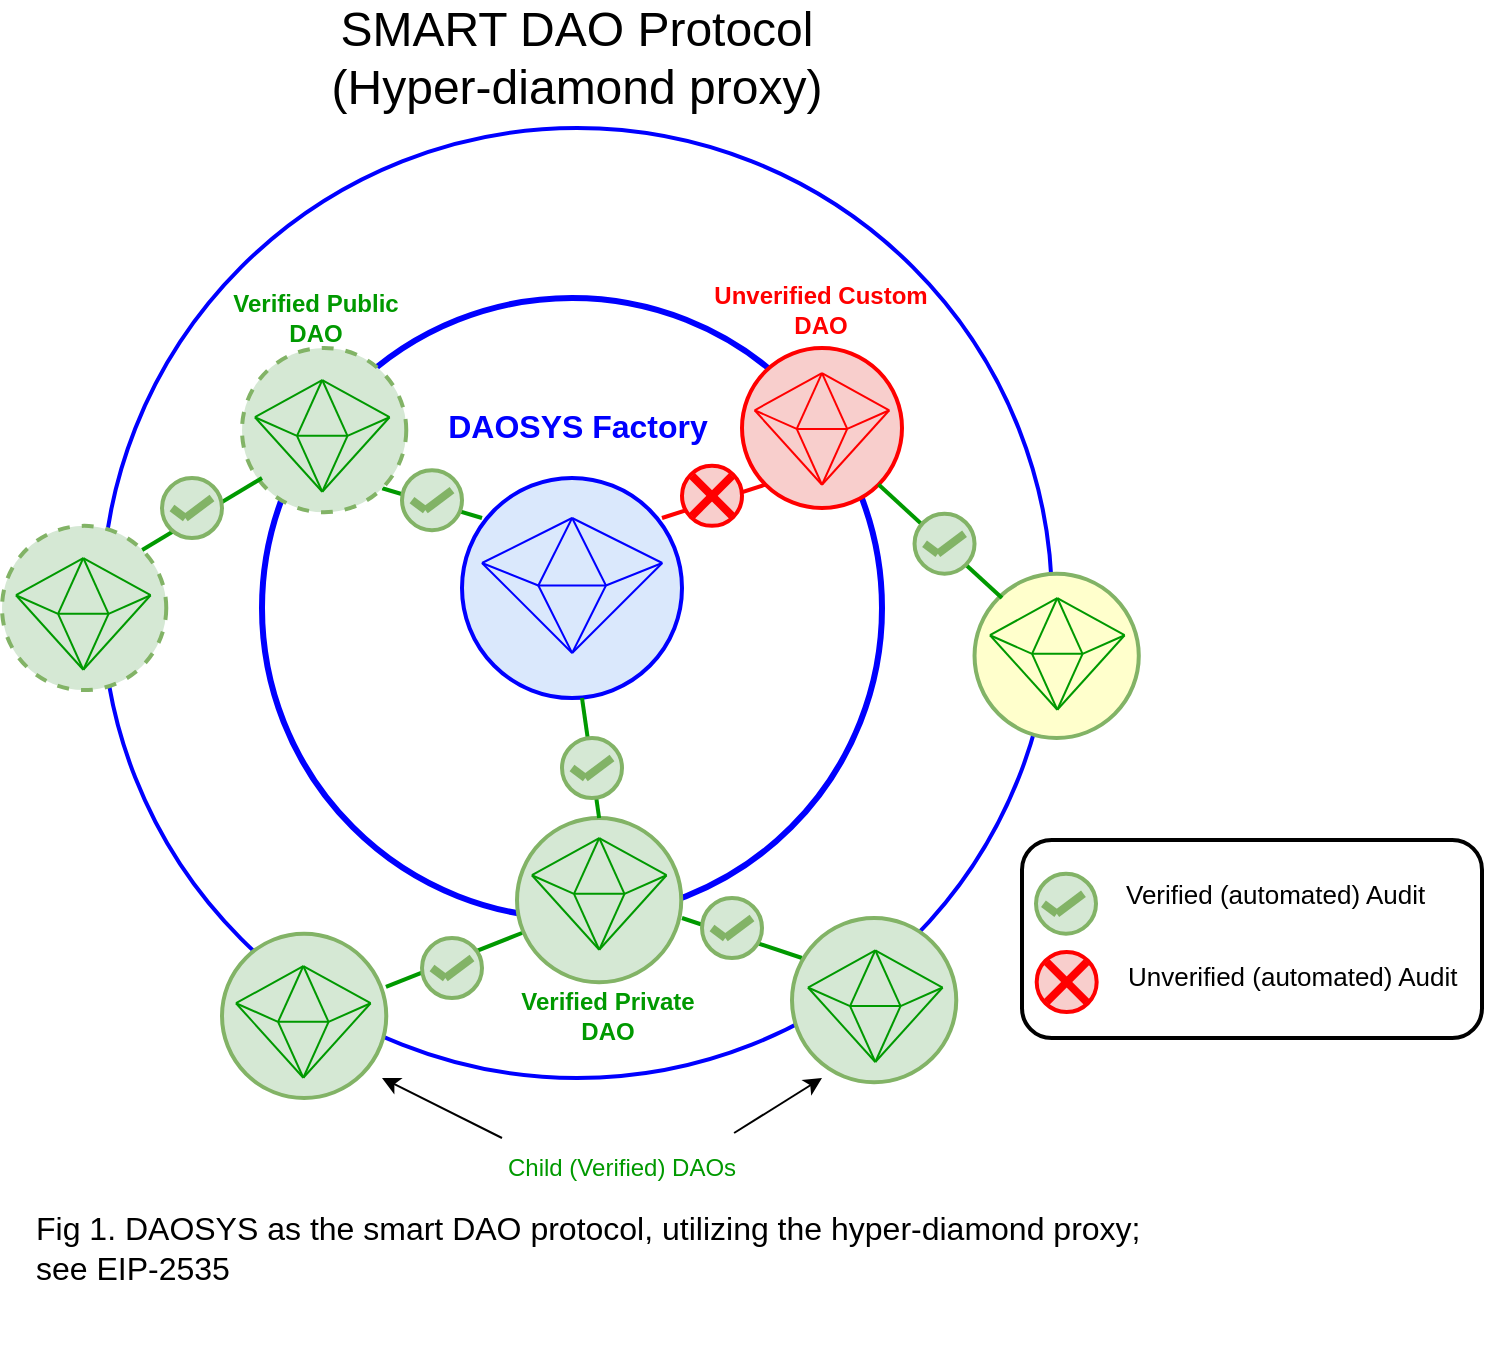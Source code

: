 <mxfile version="20.3.0" type="device"><diagram id="mxjwG-1gAkpVpYKzpntT" name="Page-1"><mxGraphModel dx="1426" dy="1837" grid="1" gridSize="10" guides="1" tooltips="1" connect="1" arrows="1" fold="1" page="1" pageScale="1" pageWidth="850" pageHeight="1100" math="0" shadow="0"><root><mxCell id="0"/><mxCell id="1" parent="0"/><mxCell id="NHrQ_4SbH-Tb-YFwiNHi-237" value="" style="rounded=1;whiteSpace=wrap;html=1;strokeColor=#000000;strokeWidth=2;fontSize=20;fontColor=#009900;fillColor=#FFFFFF;" parent="1" vertex="1"><mxGeometry x="540" y="411" width="230" height="99" as="geometry"/></mxCell><mxCell id="NHrQ_4SbH-Tb-YFwiNHi-106" value="" style="ellipse;whiteSpace=wrap;html=1;aspect=fixed;strokeColor=#0000FF;strokeWidth=2;fillColor=#FFFFFF;" parent="1" vertex="1"><mxGeometry x="80" y="55" width="475" height="475" as="geometry"/></mxCell><mxCell id="NHrQ_4SbH-Tb-YFwiNHi-15" value="" style="group" parent="1" vertex="1" connectable="0"><mxGeometry x="260" y="230" width="380" height="440" as="geometry"/></mxCell><mxCell id="NHrQ_4SbH-Tb-YFwiNHi-19" value="" style="ellipse;whiteSpace=wrap;html=1;aspect=fixed;strokeWidth=3;strokeColor=#0000FF;" parent="NHrQ_4SbH-Tb-YFwiNHi-15" vertex="1"><mxGeometry x="-100" y="-90" width="310" height="310" as="geometry"/></mxCell><mxCell id="NHrQ_4SbH-Tb-YFwiNHi-65" value="" style="group" parent="NHrQ_4SbH-Tb-YFwiNHi-15" vertex="1" connectable="0"><mxGeometry x="47.5" y="200" width="140" height="240" as="geometry"/></mxCell><mxCell id="NHrQ_4SbH-Tb-YFwiNHi-66" value="" style="group" parent="NHrQ_4SbH-Tb-YFwiNHi-65" vertex="1" connectable="0"><mxGeometry x="-20" y="-30" width="140" height="240" as="geometry"/></mxCell><mxCell id="NHrQ_4SbH-Tb-YFwiNHi-67" value="" style="ellipse;whiteSpace=wrap;html=1;aspect=fixed;fillColor=#d5e8d4;strokeColor=#82b366;strokeWidth=2;" parent="NHrQ_4SbH-Tb-YFwiNHi-66" vertex="1"><mxGeometry width="82.133" height="82.133" as="geometry"/></mxCell><mxCell id="NHrQ_4SbH-Tb-YFwiNHi-68" value="" style="group" parent="NHrQ_4SbH-Tb-YFwiNHi-66" vertex="1" connectable="0"><mxGeometry x="7.467" y="9.998" width="74.667" height="74.483" as="geometry"/></mxCell><mxCell id="NHrQ_4SbH-Tb-YFwiNHi-69" value="" style="endArrow=none;html=1;rounded=0;strokeColor=#009900;" parent="NHrQ_4SbH-Tb-YFwiNHi-68" edge="1"><mxGeometry width="50" height="50" relative="1" as="geometry"><mxPoint y="18.621" as="sourcePoint"/><mxPoint x="33.653" as="targetPoint"/></mxGeometry></mxCell><mxCell id="NHrQ_4SbH-Tb-YFwiNHi-70" value="" style="endArrow=none;html=1;rounded=0;strokeColor=#009900;" parent="NHrQ_4SbH-Tb-YFwiNHi-68" edge="1"><mxGeometry width="50" height="50" relative="1" as="geometry"><mxPoint x="21.033" y="27.931" as="sourcePoint"/><mxPoint x="33.653" as="targetPoint"/></mxGeometry></mxCell><mxCell id="NHrQ_4SbH-Tb-YFwiNHi-71" value="" style="endArrow=none;html=1;rounded=0;strokeColor=#009900;" parent="NHrQ_4SbH-Tb-YFwiNHi-68" edge="1"><mxGeometry width="50" height="50" relative="1" as="geometry"><mxPoint x="46.272" y="27.931" as="sourcePoint"/><mxPoint x="33.653" as="targetPoint"/></mxGeometry></mxCell><mxCell id="NHrQ_4SbH-Tb-YFwiNHi-72" value="" style="endArrow=none;html=1;rounded=0;strokeColor=#009900;" parent="NHrQ_4SbH-Tb-YFwiNHi-68" edge="1"><mxGeometry width="50" height="50" relative="1" as="geometry"><mxPoint x="33.653" as="sourcePoint"/><mxPoint x="67.305" y="18.621" as="targetPoint"/></mxGeometry></mxCell><mxCell id="NHrQ_4SbH-Tb-YFwiNHi-73" value="" style="endArrow=none;html=1;rounded=0;strokeColor=#009900;" parent="NHrQ_4SbH-Tb-YFwiNHi-68" edge="1"><mxGeometry width="50" height="50" relative="1" as="geometry"><mxPoint y="18.621" as="sourcePoint"/><mxPoint x="33.653" y="55.862" as="targetPoint"/></mxGeometry></mxCell><mxCell id="NHrQ_4SbH-Tb-YFwiNHi-74" value="" style="endArrow=none;html=1;rounded=0;strokeColor=#009900;" parent="NHrQ_4SbH-Tb-YFwiNHi-68" edge="1"><mxGeometry width="50" height="50" relative="1" as="geometry"><mxPoint x="33.653" y="55.862" as="sourcePoint"/><mxPoint x="67.305" y="18.621" as="targetPoint"/></mxGeometry></mxCell><mxCell id="NHrQ_4SbH-Tb-YFwiNHi-75" value="" style="endArrow=none;html=1;rounded=0;strokeColor=#009900;" parent="NHrQ_4SbH-Tb-YFwiNHi-68" edge="1"><mxGeometry width="50" height="50" relative="1" as="geometry"><mxPoint x="33.653" y="55.862" as="sourcePoint"/><mxPoint x="46.272" y="27.931" as="targetPoint"/></mxGeometry></mxCell><mxCell id="NHrQ_4SbH-Tb-YFwiNHi-76" value="" style="endArrow=none;html=1;rounded=0;strokeColor=#009900;" parent="NHrQ_4SbH-Tb-YFwiNHi-68" edge="1"><mxGeometry width="50" height="50" relative="1" as="geometry"><mxPoint x="33.653" y="55.862" as="sourcePoint"/><mxPoint x="21.033" y="27.931" as="targetPoint"/></mxGeometry></mxCell><mxCell id="NHrQ_4SbH-Tb-YFwiNHi-77" value="" style="endArrow=none;html=1;rounded=0;strokeColor=#009900;" parent="NHrQ_4SbH-Tb-YFwiNHi-68" edge="1"><mxGeometry width="50" height="50" relative="1" as="geometry"><mxPoint x="21.033" y="27.931" as="sourcePoint"/><mxPoint x="46.272" y="27.931" as="targetPoint"/></mxGeometry></mxCell><mxCell id="NHrQ_4SbH-Tb-YFwiNHi-78" value="" style="endArrow=none;html=1;rounded=0;strokeColor=#009900;" parent="NHrQ_4SbH-Tb-YFwiNHi-68" edge="1"><mxGeometry width="50" height="50" relative="1" as="geometry"><mxPoint x="46.272" y="27.931" as="sourcePoint"/><mxPoint x="67.305" y="18.621" as="targetPoint"/></mxGeometry></mxCell><mxCell id="NHrQ_4SbH-Tb-YFwiNHi-79" value="" style="endArrow=none;html=1;rounded=0;strokeColor=#009900;" parent="NHrQ_4SbH-Tb-YFwiNHi-68" edge="1"><mxGeometry width="50" height="50" relative="1" as="geometry"><mxPoint y="18.621" as="sourcePoint"/><mxPoint x="21.033" y="27.931" as="targetPoint"/></mxGeometry></mxCell><mxCell id="NHrQ_4SbH-Tb-YFwiNHi-165" value="" style="endArrow=none;html=1;rounded=0;strokeWidth=2;fillColor=#008a00;strokeColor=#009900;" parent="NHrQ_4SbH-Tb-YFwiNHi-66" edge="1"><mxGeometry width="50" height="50" relative="1" as="geometry"><mxPoint x="142.5" y="70" as="sourcePoint"/><mxPoint x="82.5" y="50" as="targetPoint"/></mxGeometry></mxCell><mxCell id="NHrQ_4SbH-Tb-YFwiNHi-201" value="" style="group" parent="NHrQ_4SbH-Tb-YFwiNHi-66" vertex="1" connectable="0"><mxGeometry x="92.5" y="40" width="30" height="30" as="geometry"/></mxCell><mxCell id="NHrQ_4SbH-Tb-YFwiNHi-202" value="" style="ellipse;whiteSpace=wrap;html=1;aspect=fixed;strokeColor=#82B366;strokeWidth=2;fillColor=#D5E8D4;" parent="NHrQ_4SbH-Tb-YFwiNHi-201" vertex="1"><mxGeometry width="30" height="30" as="geometry"/></mxCell><mxCell id="NHrQ_4SbH-Tb-YFwiNHi-203" value="" style="group" parent="NHrQ_4SbH-Tb-YFwiNHi-201" vertex="1" connectable="0"><mxGeometry x="5" y="10" width="20" height="10" as="geometry"/></mxCell><mxCell id="NHrQ_4SbH-Tb-YFwiNHi-204" value="" style="endArrow=none;html=1;rounded=0;strokeColor=#82B366;strokeWidth=4;" parent="NHrQ_4SbH-Tb-YFwiNHi-203" edge="1"><mxGeometry width="50" height="50" relative="1" as="geometry"><mxPoint x="6.667" y="10" as="sourcePoint"/><mxPoint x="20" as="targetPoint"/></mxGeometry></mxCell><mxCell id="NHrQ_4SbH-Tb-YFwiNHi-205" value="" style="endArrow=none;html=1;rounded=0;strokeColor=#82B366;strokeWidth=4;" parent="NHrQ_4SbH-Tb-YFwiNHi-203" edge="1"><mxGeometry width="50" height="50" relative="1" as="geometry"><mxPoint x="6.667" y="10" as="sourcePoint"/><mxPoint y="5" as="targetPoint"/></mxGeometry></mxCell><mxCell id="NHrQ_4SbH-Tb-YFwiNHi-219" value="&lt;font color=&quot;#009900&quot;&gt;Child (Verified) DAOs&lt;/font&gt;" style="text;html=1;strokeColor=none;fillColor=none;align=left;verticalAlign=middle;whiteSpace=wrap;rounded=0;strokeWidth=2;" parent="NHrQ_4SbH-Tb-YFwiNHi-66" vertex="1"><mxGeometry x="-6.5" y="160" width="130" height="30" as="geometry"/></mxCell><mxCell id="NHrQ_4SbH-Tb-YFwiNHi-224" value="&lt;b&gt;&lt;font color=&quot;#009900&quot;&gt;Verified Private &lt;br&gt;DAO&lt;/font&gt;&lt;/b&gt;" style="text;html=1;strokeColor=none;fillColor=none;align=center;verticalAlign=middle;whiteSpace=wrap;rounded=0;strokeWidth=2;" parent="NHrQ_4SbH-Tb-YFwiNHi-66" vertex="1"><mxGeometry x="-19.93" y="84.48" width="130" height="30" as="geometry"/></mxCell><mxCell id="NHrQ_4SbH-Tb-YFwiNHi-12" value="" style="ellipse;whiteSpace=wrap;html=1;aspect=fixed;fillColor=#dae8fc;strokeColor=#0000FF;strokeWidth=2;" parent="NHrQ_4SbH-Tb-YFwiNHi-15" vertex="1"><mxGeometry width="110" height="110" as="geometry"/></mxCell><mxCell id="NHrQ_4SbH-Tb-YFwiNHi-150" value="" style="group" parent="NHrQ_4SbH-Tb-YFwiNHi-15" vertex="1" connectable="0"><mxGeometry x="165" y="220" width="84.67" height="92.61" as="geometry"/></mxCell><mxCell id="NHrQ_4SbH-Tb-YFwiNHi-151" value="" style="ellipse;whiteSpace=wrap;html=1;aspect=fixed;fillColor=#d5e8d4;strokeColor=#82b366;strokeWidth=2;" parent="NHrQ_4SbH-Tb-YFwiNHi-150" vertex="1"><mxGeometry width="82.133" height="82.133" as="geometry"/></mxCell><mxCell id="NHrQ_4SbH-Tb-YFwiNHi-152" value="" style="group" parent="NHrQ_4SbH-Tb-YFwiNHi-150" vertex="1" connectable="0"><mxGeometry x="8" y="16.13" width="74.67" height="74.48" as="geometry"/></mxCell><mxCell id="NHrQ_4SbH-Tb-YFwiNHi-153" value="" style="endArrow=none;html=1;rounded=0;strokeColor=#009900;" parent="NHrQ_4SbH-Tb-YFwiNHi-152" edge="1"><mxGeometry width="50" height="50" relative="1" as="geometry"><mxPoint y="18.62" as="sourcePoint"/><mxPoint x="33.654" as="targetPoint"/></mxGeometry></mxCell><mxCell id="NHrQ_4SbH-Tb-YFwiNHi-154" value="" style="endArrow=none;html=1;rounded=0;strokeColor=#009900;" parent="NHrQ_4SbH-Tb-YFwiNHi-152" edge="1"><mxGeometry width="50" height="50" relative="1" as="geometry"><mxPoint x="21.034" y="27.93" as="sourcePoint"/><mxPoint x="33.654" as="targetPoint"/></mxGeometry></mxCell><mxCell id="NHrQ_4SbH-Tb-YFwiNHi-155" value="" style="endArrow=none;html=1;rounded=0;strokeColor=#009900;" parent="NHrQ_4SbH-Tb-YFwiNHi-152" edge="1"><mxGeometry width="50" height="50" relative="1" as="geometry"><mxPoint x="46.274" y="27.93" as="sourcePoint"/><mxPoint x="33.654" as="targetPoint"/></mxGeometry></mxCell><mxCell id="NHrQ_4SbH-Tb-YFwiNHi-156" value="" style="endArrow=none;html=1;rounded=0;strokeColor=#009900;" parent="NHrQ_4SbH-Tb-YFwiNHi-152" edge="1"><mxGeometry width="50" height="50" relative="1" as="geometry"><mxPoint x="33.654" as="sourcePoint"/><mxPoint x="67.308" y="18.62" as="targetPoint"/></mxGeometry></mxCell><mxCell id="NHrQ_4SbH-Tb-YFwiNHi-157" value="" style="endArrow=none;html=1;rounded=0;strokeColor=#009900;" parent="NHrQ_4SbH-Tb-YFwiNHi-152" edge="1"><mxGeometry width="50" height="50" relative="1" as="geometry"><mxPoint y="18.62" as="sourcePoint"/><mxPoint x="33.654" y="55.86" as="targetPoint"/></mxGeometry></mxCell><mxCell id="NHrQ_4SbH-Tb-YFwiNHi-158" value="" style="endArrow=none;html=1;rounded=0;strokeColor=#009900;" parent="NHrQ_4SbH-Tb-YFwiNHi-152" edge="1"><mxGeometry width="50" height="50" relative="1" as="geometry"><mxPoint x="33.654" y="55.86" as="sourcePoint"/><mxPoint x="67.308" y="18.62" as="targetPoint"/></mxGeometry></mxCell><mxCell id="NHrQ_4SbH-Tb-YFwiNHi-159" value="" style="endArrow=none;html=1;rounded=0;strokeColor=#009900;" parent="NHrQ_4SbH-Tb-YFwiNHi-152" edge="1"><mxGeometry width="50" height="50" relative="1" as="geometry"><mxPoint x="33.654" y="55.86" as="sourcePoint"/><mxPoint x="46.274" y="27.93" as="targetPoint"/></mxGeometry></mxCell><mxCell id="NHrQ_4SbH-Tb-YFwiNHi-160" value="" style="endArrow=none;html=1;rounded=0;strokeColor=#009900;" parent="NHrQ_4SbH-Tb-YFwiNHi-152" edge="1"><mxGeometry width="50" height="50" relative="1" as="geometry"><mxPoint x="33.654" y="55.86" as="sourcePoint"/><mxPoint x="21.034" y="27.93" as="targetPoint"/></mxGeometry></mxCell><mxCell id="NHrQ_4SbH-Tb-YFwiNHi-161" value="" style="endArrow=none;html=1;rounded=0;strokeColor=#009900;" parent="NHrQ_4SbH-Tb-YFwiNHi-152" edge="1"><mxGeometry width="50" height="50" relative="1" as="geometry"><mxPoint x="21.034" y="27.93" as="sourcePoint"/><mxPoint x="46.274" y="27.93" as="targetPoint"/></mxGeometry></mxCell><mxCell id="NHrQ_4SbH-Tb-YFwiNHi-162" value="" style="endArrow=none;html=1;rounded=0;strokeColor=#009900;" parent="NHrQ_4SbH-Tb-YFwiNHi-152" edge="1"><mxGeometry width="50" height="50" relative="1" as="geometry"><mxPoint x="46.274" y="27.93" as="sourcePoint"/><mxPoint x="67.308" y="18.62" as="targetPoint"/></mxGeometry></mxCell><mxCell id="NHrQ_4SbH-Tb-YFwiNHi-163" value="" style="endArrow=none;html=1;rounded=0;strokeColor=#009900;" parent="NHrQ_4SbH-Tb-YFwiNHi-152" edge="1"><mxGeometry width="50" height="50" relative="1" as="geometry"><mxPoint y="18.62" as="sourcePoint"/><mxPoint x="21.034" y="27.93" as="targetPoint"/></mxGeometry></mxCell><mxCell id="NHrQ_4SbH-Tb-YFwiNHi-222" value="" style="endArrow=classic;html=1;rounded=0;strokeColor=#000000;strokeWidth=1;exitX=0.885;exitY=-0.083;exitDx=0;exitDy=0;exitPerimeter=0;" parent="NHrQ_4SbH-Tb-YFwiNHi-15" source="NHrQ_4SbH-Tb-YFwiNHi-219" edge="1"><mxGeometry width="50" height="50" relative="1" as="geometry"><mxPoint x="237.39" y="362.02" as="sourcePoint"/><mxPoint x="180" y="300" as="targetPoint"/></mxGeometry></mxCell><mxCell id="NHrQ_4SbH-Tb-YFwiNHi-223" value="&lt;b&gt;&lt;font color=&quot;#0000ff&quot; style=&quot;font-size: 16px;&quot;&gt;DAOSYS Factory&lt;/font&gt;&lt;/b&gt;" style="text;html=1;strokeColor=none;fillColor=none;align=center;verticalAlign=middle;whiteSpace=wrap;rounded=0;strokeWidth=2;" parent="NHrQ_4SbH-Tb-YFwiNHi-15" vertex="1"><mxGeometry x="-12" y="-41" width="140" height="30" as="geometry"/></mxCell><mxCell id="0auZCHVHYgbR4MRvq5ZZ-1" value="&lt;pre style=&quot;margin-top: 0px; margin-bottom: 0px; font-size: 16px;&quot;&gt;&lt;font face=&quot;Helvetica&quot; style=&quot;font-size: 16px;&quot;&gt;Fig 1. DAOSYS as the smart DAO protocol, utilizing the hyper-diamond proxy; &lt;/font&gt;&lt;/pre&gt;&lt;pre style=&quot;margin-top: 0px; margin-bottom: 0px; font-size: 16px;&quot;&gt;&lt;font face=&quot;Helvetica&quot; style=&quot;font-size: 16px;&quot;&gt;see EIP-2535&lt;/font&gt;&lt;/pre&gt;" style="text;html=1;strokeColor=none;fillColor=none;align=left;verticalAlign=middle;whiteSpace=wrap;rounded=0;" vertex="1" parent="NHrQ_4SbH-Tb-YFwiNHi-15"><mxGeometry x="-215" y="360" width="590" height="50" as="geometry"/></mxCell><mxCell id="NHrQ_4SbH-Tb-YFwiNHi-13" value="" style="group" parent="1" vertex="1" connectable="0"><mxGeometry x="270" y="250" width="100" height="90" as="geometry"/></mxCell><mxCell id="NHrQ_4SbH-Tb-YFwiNHi-1" value="" style="endArrow=none;html=1;rounded=0;strokeColor=#0000FF;" parent="NHrQ_4SbH-Tb-YFwiNHi-13" edge="1"><mxGeometry width="50" height="50" relative="1" as="geometry"><mxPoint y="22.5" as="sourcePoint"/><mxPoint x="45.07" as="targetPoint"/></mxGeometry></mxCell><mxCell id="NHrQ_4SbH-Tb-YFwiNHi-2" value="" style="endArrow=none;html=1;rounded=0;strokeColor=#0000FF;" parent="NHrQ_4SbH-Tb-YFwiNHi-13" edge="1"><mxGeometry width="50" height="50" relative="1" as="geometry"><mxPoint x="28.169" y="33.75" as="sourcePoint"/><mxPoint x="45.07" as="targetPoint"/></mxGeometry></mxCell><mxCell id="NHrQ_4SbH-Tb-YFwiNHi-3" value="" style="endArrow=none;html=1;rounded=0;strokeColor=#0000FF;" parent="NHrQ_4SbH-Tb-YFwiNHi-13" edge="1"><mxGeometry width="50" height="50" relative="1" as="geometry"><mxPoint x="61.972" y="33.75" as="sourcePoint"/><mxPoint x="45.07" as="targetPoint"/></mxGeometry></mxCell><mxCell id="NHrQ_4SbH-Tb-YFwiNHi-4" value="" style="endArrow=none;html=1;rounded=0;strokeColor=#0000FF;" parent="NHrQ_4SbH-Tb-YFwiNHi-13" edge="1"><mxGeometry width="50" height="50" relative="1" as="geometry"><mxPoint x="45.07" as="sourcePoint"/><mxPoint x="90.141" y="22.5" as="targetPoint"/></mxGeometry></mxCell><mxCell id="NHrQ_4SbH-Tb-YFwiNHi-5" value="" style="endArrow=none;html=1;rounded=0;strokeColor=#0000FF;" parent="NHrQ_4SbH-Tb-YFwiNHi-13" edge="1"><mxGeometry width="50" height="50" relative="1" as="geometry"><mxPoint y="22.5" as="sourcePoint"/><mxPoint x="45.07" y="67.5" as="targetPoint"/></mxGeometry></mxCell><mxCell id="NHrQ_4SbH-Tb-YFwiNHi-6" value="" style="endArrow=none;html=1;rounded=0;strokeColor=#0000FF;" parent="NHrQ_4SbH-Tb-YFwiNHi-13" edge="1"><mxGeometry width="50" height="50" relative="1" as="geometry"><mxPoint x="45.07" y="67.5" as="sourcePoint"/><mxPoint x="90.141" y="22.5" as="targetPoint"/></mxGeometry></mxCell><mxCell id="NHrQ_4SbH-Tb-YFwiNHi-7" value="" style="endArrow=none;html=1;rounded=0;strokeColor=#0000FF;" parent="NHrQ_4SbH-Tb-YFwiNHi-13" edge="1"><mxGeometry width="50" height="50" relative="1" as="geometry"><mxPoint x="45.07" y="67.5" as="sourcePoint"/><mxPoint x="61.972" y="33.75" as="targetPoint"/></mxGeometry></mxCell><mxCell id="NHrQ_4SbH-Tb-YFwiNHi-8" value="" style="endArrow=none;html=1;rounded=0;strokeColor=#0000FF;" parent="NHrQ_4SbH-Tb-YFwiNHi-13" edge="1"><mxGeometry width="50" height="50" relative="1" as="geometry"><mxPoint x="45.07" y="67.5" as="sourcePoint"/><mxPoint x="28.169" y="33.75" as="targetPoint"/></mxGeometry></mxCell><mxCell id="NHrQ_4SbH-Tb-YFwiNHi-9" value="" style="endArrow=none;html=1;rounded=0;strokeColor=#0000FF;" parent="NHrQ_4SbH-Tb-YFwiNHi-13" edge="1"><mxGeometry width="50" height="50" relative="1" as="geometry"><mxPoint x="28.169" y="33.75" as="sourcePoint"/><mxPoint x="61.972" y="33.75" as="targetPoint"/></mxGeometry></mxCell><mxCell id="NHrQ_4SbH-Tb-YFwiNHi-10" value="" style="endArrow=none;html=1;rounded=0;strokeColor=#0000FF;" parent="NHrQ_4SbH-Tb-YFwiNHi-13" edge="1"><mxGeometry width="50" height="50" relative="1" as="geometry"><mxPoint x="61.972" y="33.75" as="sourcePoint"/><mxPoint x="90.141" y="22.5" as="targetPoint"/></mxGeometry></mxCell><mxCell id="NHrQ_4SbH-Tb-YFwiNHi-11" value="" style="endArrow=none;html=1;rounded=0;strokeColor=#0000FF;" parent="NHrQ_4SbH-Tb-YFwiNHi-13" edge="1"><mxGeometry width="50" height="50" relative="1" as="geometry"><mxPoint y="22.5" as="sourcePoint"/><mxPoint x="28.169" y="33.75" as="targetPoint"/></mxGeometry></mxCell><mxCell id="NHrQ_4SbH-Tb-YFwiNHi-85" value="" style="endArrow=none;html=1;rounded=0;strokeWidth=2;fillColor=#e51400;strokeColor=#FF0000;exitX=0;exitY=1;exitDx=0;exitDy=0;" parent="1" source="NHrQ_4SbH-Tb-YFwiNHi-37" edge="1"><mxGeometry width="50" height="50" relative="1" as="geometry"><mxPoint x="580" y="260" as="sourcePoint"/><mxPoint x="360" y="250" as="targetPoint"/></mxGeometry></mxCell><mxCell id="NHrQ_4SbH-Tb-YFwiNHi-84" value="" style="endArrow=none;html=1;rounded=0;exitX=1;exitY=1;exitDx=0;exitDy=0;strokeWidth=2;fillColor=#008a00;strokeColor=#009900;" parent="1" source="NHrQ_4SbH-Tb-YFwiNHi-22" edge="1"><mxGeometry width="50" height="50" relative="1" as="geometry"><mxPoint x="439.995" y="112.028" as="sourcePoint"/><mxPoint x="270" y="250" as="targetPoint"/></mxGeometry></mxCell><mxCell id="NHrQ_4SbH-Tb-YFwiNHi-86" value="&lt;b&gt;&lt;font color=&quot;#ff0000&quot;&gt;Unverified Custom &lt;br&gt;DAO&lt;/font&gt;&lt;/b&gt;" style="text;html=1;strokeColor=none;fillColor=none;align=center;verticalAlign=middle;whiteSpace=wrap;rounded=0;strokeWidth=2;" parent="1" vertex="1"><mxGeometry x="371.67" y="131" width="135" height="30" as="geometry"/></mxCell><mxCell id="NHrQ_4SbH-Tb-YFwiNHi-80" value="" style="endArrow=none;html=1;rounded=0;exitX=0.5;exitY=0;exitDx=0;exitDy=0;strokeWidth=2;fillColor=#008a00;strokeColor=#009900;" parent="1" source="NHrQ_4SbH-Tb-YFwiNHi-67" edge="1"><mxGeometry width="50" height="50" relative="1" as="geometry"><mxPoint x="320" y="410" as="sourcePoint"/><mxPoint x="320" y="340" as="targetPoint"/></mxGeometry></mxCell><mxCell id="NHrQ_4SbH-Tb-YFwiNHi-20" value="" style="group;strokeWidth=2;" parent="1" vertex="1" connectable="0"><mxGeometry x="150" y="165" width="140" height="240" as="geometry"/></mxCell><mxCell id="NHrQ_4SbH-Tb-YFwiNHi-21" value="" style="group" parent="NHrQ_4SbH-Tb-YFwiNHi-20" vertex="1" connectable="0"><mxGeometry width="140" height="240" as="geometry"/></mxCell><mxCell id="NHrQ_4SbH-Tb-YFwiNHi-22" value="" style="ellipse;whiteSpace=wrap;html=1;aspect=fixed;fillColor=#d5e8d4;strokeColor=#82b366;strokeWidth=2;dashed=1;" parent="NHrQ_4SbH-Tb-YFwiNHi-21" vertex="1"><mxGeometry width="82.133" height="82.133" as="geometry"/></mxCell><mxCell id="NHrQ_4SbH-Tb-YFwiNHi-186" value="" style="group" parent="NHrQ_4SbH-Tb-YFwiNHi-21" vertex="1" connectable="0"><mxGeometry x="80" y="61.07" width="30" height="30" as="geometry"/></mxCell><mxCell id="NHrQ_4SbH-Tb-YFwiNHi-187" value="" style="ellipse;whiteSpace=wrap;html=1;aspect=fixed;strokeColor=#82B366;strokeWidth=2;fillColor=#D5E8D4;" parent="NHrQ_4SbH-Tb-YFwiNHi-186" vertex="1"><mxGeometry width="30" height="30" as="geometry"/></mxCell><mxCell id="NHrQ_4SbH-Tb-YFwiNHi-188" value="" style="group" parent="NHrQ_4SbH-Tb-YFwiNHi-186" vertex="1" connectable="0"><mxGeometry x="5" y="10" width="20" height="10" as="geometry"/></mxCell><mxCell id="NHrQ_4SbH-Tb-YFwiNHi-189" value="" style="endArrow=none;html=1;rounded=0;strokeColor=#82B366;strokeWidth=4;" parent="NHrQ_4SbH-Tb-YFwiNHi-188" edge="1"><mxGeometry width="50" height="50" relative="1" as="geometry"><mxPoint x="6.667" y="10" as="sourcePoint"/><mxPoint x="20" as="targetPoint"/></mxGeometry></mxCell><mxCell id="NHrQ_4SbH-Tb-YFwiNHi-190" value="" style="endArrow=none;html=1;rounded=0;strokeColor=#82B366;strokeWidth=4;" parent="NHrQ_4SbH-Tb-YFwiNHi-188" edge="1"><mxGeometry width="50" height="50" relative="1" as="geometry"><mxPoint x="6.667" y="10" as="sourcePoint"/><mxPoint y="5" as="targetPoint"/></mxGeometry></mxCell><mxCell id="NHrQ_4SbH-Tb-YFwiNHi-23" value="" style="group" parent="NHrQ_4SbH-Tb-YFwiNHi-20" vertex="1" connectable="0"><mxGeometry x="6.47" y="16" width="74.67" height="74.48" as="geometry"/></mxCell><mxCell id="NHrQ_4SbH-Tb-YFwiNHi-24" value="" style="endArrow=none;html=1;rounded=0;strokeColor=#009900;" parent="NHrQ_4SbH-Tb-YFwiNHi-23" edge="1"><mxGeometry width="50" height="50" relative="1" as="geometry"><mxPoint y="18.62" as="sourcePoint"/><mxPoint x="33.654" as="targetPoint"/></mxGeometry></mxCell><mxCell id="NHrQ_4SbH-Tb-YFwiNHi-25" value="" style="endArrow=none;html=1;rounded=0;strokeColor=#009900;" parent="NHrQ_4SbH-Tb-YFwiNHi-23" edge="1"><mxGeometry width="50" height="50" relative="1" as="geometry"><mxPoint x="21.034" y="27.93" as="sourcePoint"/><mxPoint x="33.654" as="targetPoint"/></mxGeometry></mxCell><mxCell id="NHrQ_4SbH-Tb-YFwiNHi-26" value="" style="endArrow=none;html=1;rounded=0;strokeColor=#009900;" parent="NHrQ_4SbH-Tb-YFwiNHi-23" edge="1"><mxGeometry width="50" height="50" relative="1" as="geometry"><mxPoint x="46.274" y="27.93" as="sourcePoint"/><mxPoint x="33.654" as="targetPoint"/></mxGeometry></mxCell><mxCell id="NHrQ_4SbH-Tb-YFwiNHi-27" value="" style="endArrow=none;html=1;rounded=0;strokeColor=#009900;" parent="NHrQ_4SbH-Tb-YFwiNHi-23" edge="1"><mxGeometry width="50" height="50" relative="1" as="geometry"><mxPoint x="33.654" as="sourcePoint"/><mxPoint x="67.308" y="18.62" as="targetPoint"/></mxGeometry></mxCell><mxCell id="NHrQ_4SbH-Tb-YFwiNHi-28" value="" style="endArrow=none;html=1;rounded=0;strokeColor=#009900;" parent="NHrQ_4SbH-Tb-YFwiNHi-23" edge="1"><mxGeometry width="50" height="50" relative="1" as="geometry"><mxPoint y="18.62" as="sourcePoint"/><mxPoint x="33.654" y="55.86" as="targetPoint"/></mxGeometry></mxCell><mxCell id="NHrQ_4SbH-Tb-YFwiNHi-29" value="" style="endArrow=none;html=1;rounded=0;strokeColor=#009900;" parent="NHrQ_4SbH-Tb-YFwiNHi-23" edge="1"><mxGeometry width="50" height="50" relative="1" as="geometry"><mxPoint x="33.654" y="55.86" as="sourcePoint"/><mxPoint x="67.308" y="18.62" as="targetPoint"/></mxGeometry></mxCell><mxCell id="NHrQ_4SbH-Tb-YFwiNHi-30" value="" style="endArrow=none;html=1;rounded=0;strokeColor=#009900;" parent="NHrQ_4SbH-Tb-YFwiNHi-23" edge="1"><mxGeometry width="50" height="50" relative="1" as="geometry"><mxPoint x="33.654" y="55.86" as="sourcePoint"/><mxPoint x="46.274" y="27.93" as="targetPoint"/></mxGeometry></mxCell><mxCell id="NHrQ_4SbH-Tb-YFwiNHi-31" value="" style="endArrow=none;html=1;rounded=0;strokeColor=#009900;" parent="NHrQ_4SbH-Tb-YFwiNHi-23" edge="1"><mxGeometry width="50" height="50" relative="1" as="geometry"><mxPoint x="33.654" y="55.86" as="sourcePoint"/><mxPoint x="21.034" y="27.93" as="targetPoint"/></mxGeometry></mxCell><mxCell id="NHrQ_4SbH-Tb-YFwiNHi-32" value="" style="endArrow=none;html=1;rounded=0;strokeColor=#009900;" parent="NHrQ_4SbH-Tb-YFwiNHi-23" edge="1"><mxGeometry width="50" height="50" relative="1" as="geometry"><mxPoint x="21.034" y="27.93" as="sourcePoint"/><mxPoint x="46.274" y="27.93" as="targetPoint"/></mxGeometry></mxCell><mxCell id="NHrQ_4SbH-Tb-YFwiNHi-33" value="" style="endArrow=none;html=1;rounded=0;strokeColor=#009900;" parent="NHrQ_4SbH-Tb-YFwiNHi-23" edge="1"><mxGeometry width="50" height="50" relative="1" as="geometry"><mxPoint x="46.274" y="27.93" as="sourcePoint"/><mxPoint x="67.308" y="18.62" as="targetPoint"/></mxGeometry></mxCell><mxCell id="NHrQ_4SbH-Tb-YFwiNHi-34" value="" style="endArrow=none;html=1;rounded=0;strokeColor=#009900;" parent="NHrQ_4SbH-Tb-YFwiNHi-23" edge="1"><mxGeometry width="50" height="50" relative="1" as="geometry"><mxPoint y="18.62" as="sourcePoint"/><mxPoint x="21.034" y="27.93" as="targetPoint"/></mxGeometry></mxCell><mxCell id="NHrQ_4SbH-Tb-YFwiNHi-35" value="" style="group" parent="1" vertex="1" connectable="0"><mxGeometry x="400" y="165" width="140" height="240" as="geometry"/></mxCell><mxCell id="NHrQ_4SbH-Tb-YFwiNHi-36" value="" style="group" parent="NHrQ_4SbH-Tb-YFwiNHi-35" vertex="1" connectable="0"><mxGeometry width="140" height="240" as="geometry"/></mxCell><mxCell id="NHrQ_4SbH-Tb-YFwiNHi-37" value="" style="ellipse;whiteSpace=wrap;html=1;aspect=fixed;fillColor=#f8cecc;strokeColor=#FF0000;strokeWidth=2;" parent="NHrQ_4SbH-Tb-YFwiNHi-36" vertex="1"><mxGeometry width="80" height="80" as="geometry"/></mxCell><mxCell id="NHrQ_4SbH-Tb-YFwiNHi-38" value="" style="group" parent="NHrQ_4SbH-Tb-YFwiNHi-36" vertex="1" connectable="0"><mxGeometry x="6.337" y="12.518" width="74.667" height="74.483" as="geometry"/></mxCell><mxCell id="NHrQ_4SbH-Tb-YFwiNHi-39" value="" style="endArrow=none;html=1;rounded=0;strokeColor=#FF0000;" parent="NHrQ_4SbH-Tb-YFwiNHi-38" edge="1"><mxGeometry width="50" height="50" relative="1" as="geometry"><mxPoint y="18.621" as="sourcePoint"/><mxPoint x="33.653" as="targetPoint"/></mxGeometry></mxCell><mxCell id="NHrQ_4SbH-Tb-YFwiNHi-40" value="" style="endArrow=none;html=1;rounded=0;strokeColor=#FF0000;" parent="NHrQ_4SbH-Tb-YFwiNHi-38" edge="1"><mxGeometry width="50" height="50" relative="1" as="geometry"><mxPoint x="21.033" y="27.931" as="sourcePoint"/><mxPoint x="33.653" as="targetPoint"/></mxGeometry></mxCell><mxCell id="NHrQ_4SbH-Tb-YFwiNHi-41" value="" style="endArrow=none;html=1;rounded=0;strokeColor=#FF0000;" parent="NHrQ_4SbH-Tb-YFwiNHi-38" edge="1"><mxGeometry width="50" height="50" relative="1" as="geometry"><mxPoint x="46.272" y="27.931" as="sourcePoint"/><mxPoint x="33.653" as="targetPoint"/></mxGeometry></mxCell><mxCell id="NHrQ_4SbH-Tb-YFwiNHi-42" value="" style="endArrow=none;html=1;rounded=0;strokeColor=#FF0000;" parent="NHrQ_4SbH-Tb-YFwiNHi-38" edge="1"><mxGeometry width="50" height="50" relative="1" as="geometry"><mxPoint x="33.653" as="sourcePoint"/><mxPoint x="67.305" y="18.621" as="targetPoint"/></mxGeometry></mxCell><mxCell id="NHrQ_4SbH-Tb-YFwiNHi-43" value="" style="endArrow=none;html=1;rounded=0;strokeColor=#FF0000;" parent="NHrQ_4SbH-Tb-YFwiNHi-38" edge="1"><mxGeometry width="50" height="50" relative="1" as="geometry"><mxPoint y="18.621" as="sourcePoint"/><mxPoint x="33.653" y="55.862" as="targetPoint"/></mxGeometry></mxCell><mxCell id="NHrQ_4SbH-Tb-YFwiNHi-44" value="" style="endArrow=none;html=1;rounded=0;strokeColor=#FF0000;" parent="NHrQ_4SbH-Tb-YFwiNHi-38" edge="1"><mxGeometry width="50" height="50" relative="1" as="geometry"><mxPoint x="33.653" y="55.862" as="sourcePoint"/><mxPoint x="67.305" y="18.621" as="targetPoint"/></mxGeometry></mxCell><mxCell id="NHrQ_4SbH-Tb-YFwiNHi-45" value="" style="endArrow=none;html=1;rounded=0;strokeColor=#FF0000;" parent="NHrQ_4SbH-Tb-YFwiNHi-38" edge="1"><mxGeometry width="50" height="50" relative="1" as="geometry"><mxPoint x="33.653" y="55.862" as="sourcePoint"/><mxPoint x="46.272" y="27.931" as="targetPoint"/></mxGeometry></mxCell><mxCell id="NHrQ_4SbH-Tb-YFwiNHi-46" value="" style="endArrow=none;html=1;rounded=0;strokeColor=#FF0000;" parent="NHrQ_4SbH-Tb-YFwiNHi-38" edge="1"><mxGeometry width="50" height="50" relative="1" as="geometry"><mxPoint x="33.653" y="55.862" as="sourcePoint"/><mxPoint x="21.033" y="27.931" as="targetPoint"/></mxGeometry></mxCell><mxCell id="NHrQ_4SbH-Tb-YFwiNHi-47" value="" style="endArrow=none;html=1;rounded=0;strokeColor=#FF0000;" parent="NHrQ_4SbH-Tb-YFwiNHi-38" edge="1"><mxGeometry width="50" height="50" relative="1" as="geometry"><mxPoint x="21.033" y="27.931" as="sourcePoint"/><mxPoint x="46.272" y="27.931" as="targetPoint"/></mxGeometry></mxCell><mxCell id="NHrQ_4SbH-Tb-YFwiNHi-48" value="" style="endArrow=none;html=1;rounded=0;strokeColor=#FF0000;" parent="NHrQ_4SbH-Tb-YFwiNHi-38" edge="1"><mxGeometry width="50" height="50" relative="1" as="geometry"><mxPoint x="46.272" y="27.931" as="sourcePoint"/><mxPoint x="67.305" y="18.621" as="targetPoint"/></mxGeometry></mxCell><mxCell id="NHrQ_4SbH-Tb-YFwiNHi-49" value="" style="endArrow=none;html=1;rounded=0;strokeColor=#FF0000;" parent="NHrQ_4SbH-Tb-YFwiNHi-38" edge="1"><mxGeometry width="50" height="50" relative="1" as="geometry"><mxPoint y="18.621" as="sourcePoint"/><mxPoint x="21.033" y="27.931" as="targetPoint"/></mxGeometry></mxCell><mxCell id="NHrQ_4SbH-Tb-YFwiNHi-107" value="" style="ellipse;whiteSpace=wrap;html=1;aspect=fixed;fillColor=#d5e8d4;strokeColor=#82b366;strokeWidth=2;dashed=1;" parent="1" vertex="1"><mxGeometry x="30" y="253.93" width="82.133" height="82.133" as="geometry"/></mxCell><mxCell id="NHrQ_4SbH-Tb-YFwiNHi-108" value="" style="group" parent="1" vertex="1" connectable="0"><mxGeometry x="37" y="270" width="74.67" height="74.48" as="geometry"/></mxCell><mxCell id="NHrQ_4SbH-Tb-YFwiNHi-109" value="" style="endArrow=none;html=1;rounded=0;strokeColor=#009900;" parent="NHrQ_4SbH-Tb-YFwiNHi-108" edge="1"><mxGeometry width="50" height="50" relative="1" as="geometry"><mxPoint y="18.62" as="sourcePoint"/><mxPoint x="33.654" as="targetPoint"/></mxGeometry></mxCell><mxCell id="NHrQ_4SbH-Tb-YFwiNHi-110" value="" style="endArrow=none;html=1;rounded=0;strokeColor=#009900;" parent="NHrQ_4SbH-Tb-YFwiNHi-108" edge="1"><mxGeometry width="50" height="50" relative="1" as="geometry"><mxPoint x="21.034" y="27.93" as="sourcePoint"/><mxPoint x="33.654" as="targetPoint"/></mxGeometry></mxCell><mxCell id="NHrQ_4SbH-Tb-YFwiNHi-111" value="" style="endArrow=none;html=1;rounded=0;strokeColor=#009900;" parent="NHrQ_4SbH-Tb-YFwiNHi-108" edge="1"><mxGeometry width="50" height="50" relative="1" as="geometry"><mxPoint x="46.274" y="27.93" as="sourcePoint"/><mxPoint x="33.654" as="targetPoint"/></mxGeometry></mxCell><mxCell id="NHrQ_4SbH-Tb-YFwiNHi-112" value="" style="endArrow=none;html=1;rounded=0;strokeColor=#009900;" parent="NHrQ_4SbH-Tb-YFwiNHi-108" edge="1"><mxGeometry width="50" height="50" relative="1" as="geometry"><mxPoint x="33.654" as="sourcePoint"/><mxPoint x="67.308" y="18.62" as="targetPoint"/></mxGeometry></mxCell><mxCell id="NHrQ_4SbH-Tb-YFwiNHi-113" value="" style="endArrow=none;html=1;rounded=0;strokeColor=#009900;" parent="NHrQ_4SbH-Tb-YFwiNHi-108" edge="1"><mxGeometry width="50" height="50" relative="1" as="geometry"><mxPoint y="18.62" as="sourcePoint"/><mxPoint x="33.654" y="55.86" as="targetPoint"/></mxGeometry></mxCell><mxCell id="NHrQ_4SbH-Tb-YFwiNHi-114" value="" style="endArrow=none;html=1;rounded=0;strokeColor=#009900;" parent="NHrQ_4SbH-Tb-YFwiNHi-108" edge="1"><mxGeometry width="50" height="50" relative="1" as="geometry"><mxPoint x="33.654" y="55.86" as="sourcePoint"/><mxPoint x="67.308" y="18.62" as="targetPoint"/></mxGeometry></mxCell><mxCell id="NHrQ_4SbH-Tb-YFwiNHi-115" value="" style="endArrow=none;html=1;rounded=0;strokeColor=#009900;" parent="NHrQ_4SbH-Tb-YFwiNHi-108" edge="1"><mxGeometry width="50" height="50" relative="1" as="geometry"><mxPoint x="33.654" y="55.86" as="sourcePoint"/><mxPoint x="46.274" y="27.93" as="targetPoint"/></mxGeometry></mxCell><mxCell id="NHrQ_4SbH-Tb-YFwiNHi-116" value="" style="endArrow=none;html=1;rounded=0;strokeColor=#009900;" parent="NHrQ_4SbH-Tb-YFwiNHi-108" edge="1"><mxGeometry width="50" height="50" relative="1" as="geometry"><mxPoint x="33.654" y="55.86" as="sourcePoint"/><mxPoint x="21.034" y="27.93" as="targetPoint"/></mxGeometry></mxCell><mxCell id="NHrQ_4SbH-Tb-YFwiNHi-117" value="" style="endArrow=none;html=1;rounded=0;strokeColor=#009900;" parent="NHrQ_4SbH-Tb-YFwiNHi-108" edge="1"><mxGeometry width="50" height="50" relative="1" as="geometry"><mxPoint x="21.034" y="27.93" as="sourcePoint"/><mxPoint x="46.274" y="27.93" as="targetPoint"/></mxGeometry></mxCell><mxCell id="NHrQ_4SbH-Tb-YFwiNHi-118" value="" style="endArrow=none;html=1;rounded=0;strokeColor=#009900;" parent="NHrQ_4SbH-Tb-YFwiNHi-108" edge="1"><mxGeometry width="50" height="50" relative="1" as="geometry"><mxPoint x="46.274" y="27.93" as="sourcePoint"/><mxPoint x="67.308" y="18.62" as="targetPoint"/></mxGeometry></mxCell><mxCell id="NHrQ_4SbH-Tb-YFwiNHi-119" value="" style="endArrow=none;html=1;rounded=0;strokeColor=#009900;" parent="NHrQ_4SbH-Tb-YFwiNHi-108" edge="1"><mxGeometry width="50" height="50" relative="1" as="geometry"><mxPoint y="18.62" as="sourcePoint"/><mxPoint x="21.034" y="27.93" as="targetPoint"/></mxGeometry></mxCell><mxCell id="NHrQ_4SbH-Tb-YFwiNHi-87" value="&lt;b&gt;&lt;font color=&quot;#009900&quot;&gt;Verified Public&lt;br&gt;DAO&lt;/font&gt;&lt;/b&gt;" style="text;html=1;strokeColor=none;fillColor=none;align=center;verticalAlign=middle;whiteSpace=wrap;rounded=0;strokeWidth=2;" parent="1" vertex="1"><mxGeometry x="122" y="135" width="130" height="30" as="geometry"/></mxCell><mxCell id="NHrQ_4SbH-Tb-YFwiNHi-148" value="" style="endArrow=none;html=1;rounded=0;strokeWidth=2;fillColor=#008a00;strokeColor=#009900;entryX=1;entryY=0;entryDx=0;entryDy=0;" parent="1" target="NHrQ_4SbH-Tb-YFwiNHi-107" edge="1"><mxGeometry width="50" height="50" relative="1" as="geometry"><mxPoint x="160" y="230" as="sourcePoint"/><mxPoint x="79.89" y="230" as="targetPoint"/></mxGeometry></mxCell><mxCell id="NHrQ_4SbH-Tb-YFwiNHi-149" value="" style="group" parent="1" vertex="1" connectable="0"><mxGeometry x="140" y="457.87" width="84.67" height="92.61" as="geometry"/></mxCell><mxCell id="NHrQ_4SbH-Tb-YFwiNHi-145" value="" style="ellipse;whiteSpace=wrap;html=1;aspect=fixed;fillColor=#d5e8d4;strokeColor=#82b366;strokeWidth=2;" parent="NHrQ_4SbH-Tb-YFwiNHi-149" vertex="1"><mxGeometry width="82.133" height="82.133" as="geometry"/></mxCell><mxCell id="NHrQ_4SbH-Tb-YFwiNHi-133" value="" style="group" parent="NHrQ_4SbH-Tb-YFwiNHi-149" vertex="1" connectable="0"><mxGeometry x="7" y="16.13" width="74.67" height="74.48" as="geometry"/></mxCell><mxCell id="NHrQ_4SbH-Tb-YFwiNHi-134" value="" style="endArrow=none;html=1;rounded=0;strokeColor=#009900;" parent="NHrQ_4SbH-Tb-YFwiNHi-133" edge="1"><mxGeometry width="50" height="50" relative="1" as="geometry"><mxPoint y="18.62" as="sourcePoint"/><mxPoint x="33.654" as="targetPoint"/></mxGeometry></mxCell><mxCell id="NHrQ_4SbH-Tb-YFwiNHi-135" value="" style="endArrow=none;html=1;rounded=0;strokeColor=#009900;" parent="NHrQ_4SbH-Tb-YFwiNHi-133" edge="1"><mxGeometry width="50" height="50" relative="1" as="geometry"><mxPoint x="21.034" y="27.93" as="sourcePoint"/><mxPoint x="33.654" as="targetPoint"/></mxGeometry></mxCell><mxCell id="NHrQ_4SbH-Tb-YFwiNHi-136" value="" style="endArrow=none;html=1;rounded=0;strokeColor=#009900;" parent="NHrQ_4SbH-Tb-YFwiNHi-133" edge="1"><mxGeometry width="50" height="50" relative="1" as="geometry"><mxPoint x="46.274" y="27.93" as="sourcePoint"/><mxPoint x="33.654" as="targetPoint"/></mxGeometry></mxCell><mxCell id="NHrQ_4SbH-Tb-YFwiNHi-137" value="" style="endArrow=none;html=1;rounded=0;strokeColor=#009900;" parent="NHrQ_4SbH-Tb-YFwiNHi-133" edge="1"><mxGeometry width="50" height="50" relative="1" as="geometry"><mxPoint x="33.654" as="sourcePoint"/><mxPoint x="67.308" y="18.62" as="targetPoint"/></mxGeometry></mxCell><mxCell id="NHrQ_4SbH-Tb-YFwiNHi-138" value="" style="endArrow=none;html=1;rounded=0;strokeColor=#009900;" parent="NHrQ_4SbH-Tb-YFwiNHi-133" edge="1"><mxGeometry width="50" height="50" relative="1" as="geometry"><mxPoint y="18.62" as="sourcePoint"/><mxPoint x="33.654" y="55.86" as="targetPoint"/></mxGeometry></mxCell><mxCell id="NHrQ_4SbH-Tb-YFwiNHi-139" value="" style="endArrow=none;html=1;rounded=0;strokeColor=#009900;" parent="NHrQ_4SbH-Tb-YFwiNHi-133" edge="1"><mxGeometry width="50" height="50" relative="1" as="geometry"><mxPoint x="33.654" y="55.86" as="sourcePoint"/><mxPoint x="67.308" y="18.62" as="targetPoint"/></mxGeometry></mxCell><mxCell id="NHrQ_4SbH-Tb-YFwiNHi-140" value="" style="endArrow=none;html=1;rounded=0;strokeColor=#009900;" parent="NHrQ_4SbH-Tb-YFwiNHi-133" edge="1"><mxGeometry width="50" height="50" relative="1" as="geometry"><mxPoint x="33.654" y="55.86" as="sourcePoint"/><mxPoint x="46.274" y="27.93" as="targetPoint"/></mxGeometry></mxCell><mxCell id="NHrQ_4SbH-Tb-YFwiNHi-141" value="" style="endArrow=none;html=1;rounded=0;strokeColor=#009900;" parent="NHrQ_4SbH-Tb-YFwiNHi-133" edge="1"><mxGeometry width="50" height="50" relative="1" as="geometry"><mxPoint x="33.654" y="55.86" as="sourcePoint"/><mxPoint x="21.034" y="27.93" as="targetPoint"/></mxGeometry></mxCell><mxCell id="NHrQ_4SbH-Tb-YFwiNHi-142" value="" style="endArrow=none;html=1;rounded=0;strokeColor=#009900;" parent="NHrQ_4SbH-Tb-YFwiNHi-133" edge="1"><mxGeometry width="50" height="50" relative="1" as="geometry"><mxPoint x="21.034" y="27.93" as="sourcePoint"/><mxPoint x="46.274" y="27.93" as="targetPoint"/></mxGeometry></mxCell><mxCell id="NHrQ_4SbH-Tb-YFwiNHi-143" value="" style="endArrow=none;html=1;rounded=0;strokeColor=#009900;" parent="NHrQ_4SbH-Tb-YFwiNHi-133" edge="1"><mxGeometry width="50" height="50" relative="1" as="geometry"><mxPoint x="46.274" y="27.93" as="sourcePoint"/><mxPoint x="67.308" y="18.62" as="targetPoint"/></mxGeometry></mxCell><mxCell id="NHrQ_4SbH-Tb-YFwiNHi-144" value="" style="endArrow=none;html=1;rounded=0;strokeColor=#009900;" parent="NHrQ_4SbH-Tb-YFwiNHi-133" edge="1"><mxGeometry width="50" height="50" relative="1" as="geometry"><mxPoint y="18.62" as="sourcePoint"/><mxPoint x="21.034" y="27.93" as="targetPoint"/></mxGeometry></mxCell><mxCell id="NHrQ_4SbH-Tb-YFwiNHi-164" value="" style="endArrow=none;html=1;rounded=0;strokeWidth=2;fillColor=#008a00;strokeColor=#009900;entryX=0.998;entryY=0.324;entryDx=0;entryDy=0;exitX=0.03;exitY=0.7;exitDx=0;exitDy=0;exitPerimeter=0;entryPerimeter=0;" parent="1" source="NHrQ_4SbH-Tb-YFwiNHi-67" target="NHrQ_4SbH-Tb-YFwiNHi-145" edge="1"><mxGeometry width="50" height="50" relative="1" as="geometry"><mxPoint x="170" y="240" as="sourcePoint"/><mxPoint x="110.105" y="275.958" as="targetPoint"/></mxGeometry></mxCell><mxCell id="NHrQ_4SbH-Tb-YFwiNHi-166" value="" style="ellipse;whiteSpace=wrap;html=1;aspect=fixed;fillColor=#FFFFCC;strokeColor=#82B366;strokeWidth=2;" parent="1" vertex="1"><mxGeometry x="516.27" y="277.87" width="82.133" height="82.133" as="geometry"/></mxCell><mxCell id="NHrQ_4SbH-Tb-YFwiNHi-167" value="" style="group" parent="1" vertex="1" connectable="0"><mxGeometry x="524" y="290" width="74.67" height="74.48" as="geometry"/></mxCell><mxCell id="NHrQ_4SbH-Tb-YFwiNHi-168" value="" style="endArrow=none;html=1;rounded=0;strokeColor=#009900;" parent="NHrQ_4SbH-Tb-YFwiNHi-167" edge="1"><mxGeometry width="50" height="50" relative="1" as="geometry"><mxPoint y="18.62" as="sourcePoint"/><mxPoint x="33.654" as="targetPoint"/></mxGeometry></mxCell><mxCell id="NHrQ_4SbH-Tb-YFwiNHi-169" value="" style="endArrow=none;html=1;rounded=0;strokeColor=#009900;" parent="NHrQ_4SbH-Tb-YFwiNHi-167" edge="1"><mxGeometry width="50" height="50" relative="1" as="geometry"><mxPoint x="21.034" y="27.93" as="sourcePoint"/><mxPoint x="33.654" as="targetPoint"/></mxGeometry></mxCell><mxCell id="NHrQ_4SbH-Tb-YFwiNHi-170" value="" style="endArrow=none;html=1;rounded=0;strokeColor=#009900;" parent="NHrQ_4SbH-Tb-YFwiNHi-167" edge="1"><mxGeometry width="50" height="50" relative="1" as="geometry"><mxPoint x="46.274" y="27.93" as="sourcePoint"/><mxPoint x="33.654" as="targetPoint"/></mxGeometry></mxCell><mxCell id="NHrQ_4SbH-Tb-YFwiNHi-171" value="" style="endArrow=none;html=1;rounded=0;strokeColor=#009900;" parent="NHrQ_4SbH-Tb-YFwiNHi-167" edge="1"><mxGeometry width="50" height="50" relative="1" as="geometry"><mxPoint x="33.654" as="sourcePoint"/><mxPoint x="67.308" y="18.62" as="targetPoint"/></mxGeometry></mxCell><mxCell id="NHrQ_4SbH-Tb-YFwiNHi-172" value="" style="endArrow=none;html=1;rounded=0;strokeColor=#009900;" parent="NHrQ_4SbH-Tb-YFwiNHi-167" edge="1"><mxGeometry width="50" height="50" relative="1" as="geometry"><mxPoint y="18.62" as="sourcePoint"/><mxPoint x="33.654" y="55.86" as="targetPoint"/></mxGeometry></mxCell><mxCell id="NHrQ_4SbH-Tb-YFwiNHi-173" value="" style="endArrow=none;html=1;rounded=0;strokeColor=#009900;" parent="NHrQ_4SbH-Tb-YFwiNHi-167" edge="1"><mxGeometry width="50" height="50" relative="1" as="geometry"><mxPoint x="33.654" y="55.86" as="sourcePoint"/><mxPoint x="67.308" y="18.62" as="targetPoint"/></mxGeometry></mxCell><mxCell id="NHrQ_4SbH-Tb-YFwiNHi-174" value="" style="endArrow=none;html=1;rounded=0;strokeColor=#009900;" parent="NHrQ_4SbH-Tb-YFwiNHi-167" edge="1"><mxGeometry width="50" height="50" relative="1" as="geometry"><mxPoint x="33.654" y="55.86" as="sourcePoint"/><mxPoint x="46.274" y="27.93" as="targetPoint"/></mxGeometry></mxCell><mxCell id="NHrQ_4SbH-Tb-YFwiNHi-175" value="" style="endArrow=none;html=1;rounded=0;strokeColor=#009900;" parent="NHrQ_4SbH-Tb-YFwiNHi-167" edge="1"><mxGeometry width="50" height="50" relative="1" as="geometry"><mxPoint x="33.654" y="55.86" as="sourcePoint"/><mxPoint x="21.034" y="27.93" as="targetPoint"/></mxGeometry></mxCell><mxCell id="NHrQ_4SbH-Tb-YFwiNHi-176" value="" style="endArrow=none;html=1;rounded=0;strokeColor=#009900;" parent="NHrQ_4SbH-Tb-YFwiNHi-167" edge="1"><mxGeometry width="50" height="50" relative="1" as="geometry"><mxPoint x="21.034" y="27.93" as="sourcePoint"/><mxPoint x="46.274" y="27.93" as="targetPoint"/></mxGeometry></mxCell><mxCell id="NHrQ_4SbH-Tb-YFwiNHi-177" value="" style="endArrow=none;html=1;rounded=0;strokeColor=#009900;" parent="NHrQ_4SbH-Tb-YFwiNHi-167" edge="1"><mxGeometry width="50" height="50" relative="1" as="geometry"><mxPoint x="46.274" y="27.93" as="sourcePoint"/><mxPoint x="67.308" y="18.62" as="targetPoint"/></mxGeometry></mxCell><mxCell id="NHrQ_4SbH-Tb-YFwiNHi-178" value="" style="endArrow=none;html=1;rounded=0;strokeColor=#009900;" parent="NHrQ_4SbH-Tb-YFwiNHi-167" edge="1"><mxGeometry width="50" height="50" relative="1" as="geometry"><mxPoint y="18.62" as="sourcePoint"/><mxPoint x="21.034" y="27.93" as="targetPoint"/></mxGeometry></mxCell><mxCell id="NHrQ_4SbH-Tb-YFwiNHi-179" value="" style="endArrow=none;html=1;rounded=0;exitX=1;exitY=1;exitDx=0;exitDy=0;strokeWidth=2;fillColor=#008a00;strokeColor=#009900;" parent="1" source="NHrQ_4SbH-Tb-YFwiNHi-37" edge="1"><mxGeometry width="50" height="50" relative="1" as="geometry"><mxPoint x="490.105" y="279.995" as="sourcePoint"/><mxPoint x="530" y="290" as="targetPoint"/></mxGeometry></mxCell><mxCell id="NHrQ_4SbH-Tb-YFwiNHi-185" value="" style="group" parent="1" vertex="1" connectable="0"><mxGeometry x="110" y="230" width="30" height="30" as="geometry"/></mxCell><mxCell id="NHrQ_4SbH-Tb-YFwiNHi-181" value="" style="ellipse;whiteSpace=wrap;html=1;aspect=fixed;strokeColor=#82B366;strokeWidth=2;fillColor=#D5E8D4;" parent="NHrQ_4SbH-Tb-YFwiNHi-185" vertex="1"><mxGeometry width="30" height="30" as="geometry"/></mxCell><mxCell id="NHrQ_4SbH-Tb-YFwiNHi-184" value="" style="group" parent="NHrQ_4SbH-Tb-YFwiNHi-185" vertex="1" connectable="0"><mxGeometry x="5" y="10" width="20" height="10" as="geometry"/></mxCell><mxCell id="NHrQ_4SbH-Tb-YFwiNHi-182" value="" style="endArrow=none;html=1;rounded=0;strokeColor=#82B366;strokeWidth=4;" parent="NHrQ_4SbH-Tb-YFwiNHi-184" edge="1"><mxGeometry width="50" height="50" relative="1" as="geometry"><mxPoint x="6.667" y="10" as="sourcePoint"/><mxPoint x="20" as="targetPoint"/></mxGeometry></mxCell><mxCell id="NHrQ_4SbH-Tb-YFwiNHi-183" value="" style="endArrow=none;html=1;rounded=0;strokeColor=#82B366;strokeWidth=4;" parent="NHrQ_4SbH-Tb-YFwiNHi-184" edge="1"><mxGeometry width="50" height="50" relative="1" as="geometry"><mxPoint x="6.667" y="10" as="sourcePoint"/><mxPoint y="5" as="targetPoint"/></mxGeometry></mxCell><mxCell id="NHrQ_4SbH-Tb-YFwiNHi-191" value="" style="group" parent="1" vertex="1" connectable="0"><mxGeometry x="240" y="460" width="30" height="30" as="geometry"/></mxCell><mxCell id="NHrQ_4SbH-Tb-YFwiNHi-192" value="" style="ellipse;whiteSpace=wrap;html=1;aspect=fixed;strokeColor=#82B366;strokeWidth=2;fillColor=#D5E8D4;" parent="NHrQ_4SbH-Tb-YFwiNHi-191" vertex="1"><mxGeometry width="30" height="30" as="geometry"/></mxCell><mxCell id="NHrQ_4SbH-Tb-YFwiNHi-193" value="" style="group" parent="NHrQ_4SbH-Tb-YFwiNHi-191" vertex="1" connectable="0"><mxGeometry x="5" y="10" width="20" height="10" as="geometry"/></mxCell><mxCell id="NHrQ_4SbH-Tb-YFwiNHi-194" value="" style="endArrow=none;html=1;rounded=0;strokeColor=#82B366;strokeWidth=4;" parent="NHrQ_4SbH-Tb-YFwiNHi-193" edge="1"><mxGeometry width="50" height="50" relative="1" as="geometry"><mxPoint x="6.667" y="10" as="sourcePoint"/><mxPoint x="20" as="targetPoint"/></mxGeometry></mxCell><mxCell id="NHrQ_4SbH-Tb-YFwiNHi-195" value="" style="endArrow=none;html=1;rounded=0;strokeColor=#82B366;strokeWidth=4;" parent="NHrQ_4SbH-Tb-YFwiNHi-193" edge="1"><mxGeometry width="50" height="50" relative="1" as="geometry"><mxPoint x="6.667" y="10" as="sourcePoint"/><mxPoint y="5" as="targetPoint"/></mxGeometry></mxCell><mxCell id="NHrQ_4SbH-Tb-YFwiNHi-196" value="" style="group" parent="1" vertex="1" connectable="0"><mxGeometry x="310" y="360" width="30" height="30" as="geometry"/></mxCell><mxCell id="NHrQ_4SbH-Tb-YFwiNHi-197" value="" style="ellipse;whiteSpace=wrap;html=1;aspect=fixed;strokeColor=#82B366;strokeWidth=2;fillColor=#D5E8D4;" parent="NHrQ_4SbH-Tb-YFwiNHi-196" vertex="1"><mxGeometry width="30" height="30" as="geometry"/></mxCell><mxCell id="NHrQ_4SbH-Tb-YFwiNHi-198" value="" style="group" parent="NHrQ_4SbH-Tb-YFwiNHi-196" vertex="1" connectable="0"><mxGeometry x="5" y="10" width="20" height="10" as="geometry"/></mxCell><mxCell id="NHrQ_4SbH-Tb-YFwiNHi-199" value="" style="endArrow=none;html=1;rounded=0;strokeColor=#82B366;strokeWidth=4;" parent="NHrQ_4SbH-Tb-YFwiNHi-198" edge="1"><mxGeometry width="50" height="50" relative="1" as="geometry"><mxPoint x="6.667" y="10" as="sourcePoint"/><mxPoint x="20" as="targetPoint"/></mxGeometry></mxCell><mxCell id="NHrQ_4SbH-Tb-YFwiNHi-200" value="" style="endArrow=none;html=1;rounded=0;strokeColor=#82B366;strokeWidth=4;" parent="NHrQ_4SbH-Tb-YFwiNHi-198" edge="1"><mxGeometry width="50" height="50" relative="1" as="geometry"><mxPoint x="6.667" y="10" as="sourcePoint"/><mxPoint y="5" as="targetPoint"/></mxGeometry></mxCell><mxCell id="NHrQ_4SbH-Tb-YFwiNHi-206" value="" style="group" parent="1" vertex="1" connectable="0"><mxGeometry x="486.27" y="247.87" width="30" height="30" as="geometry"/></mxCell><mxCell id="NHrQ_4SbH-Tb-YFwiNHi-207" value="" style="ellipse;whiteSpace=wrap;html=1;aspect=fixed;strokeColor=#82B366;strokeWidth=2;fillColor=#D5E8D4;" parent="NHrQ_4SbH-Tb-YFwiNHi-206" vertex="1"><mxGeometry width="30" height="30" as="geometry"/></mxCell><mxCell id="NHrQ_4SbH-Tb-YFwiNHi-208" value="" style="group" parent="NHrQ_4SbH-Tb-YFwiNHi-206" vertex="1" connectable="0"><mxGeometry x="5" y="10" width="20" height="10" as="geometry"/></mxCell><mxCell id="NHrQ_4SbH-Tb-YFwiNHi-209" value="" style="endArrow=none;html=1;rounded=0;strokeColor=#82B366;strokeWidth=4;" parent="NHrQ_4SbH-Tb-YFwiNHi-208" edge="1"><mxGeometry width="50" height="50" relative="1" as="geometry"><mxPoint x="6.667" y="10" as="sourcePoint"/><mxPoint x="20" as="targetPoint"/></mxGeometry></mxCell><mxCell id="NHrQ_4SbH-Tb-YFwiNHi-210" value="" style="endArrow=none;html=1;rounded=0;strokeColor=#82B366;strokeWidth=4;" parent="NHrQ_4SbH-Tb-YFwiNHi-208" edge="1"><mxGeometry width="50" height="50" relative="1" as="geometry"><mxPoint x="6.667" y="10" as="sourcePoint"/><mxPoint y="5" as="targetPoint"/></mxGeometry></mxCell><mxCell id="NHrQ_4SbH-Tb-YFwiNHi-218" value="" style="group" parent="1" vertex="1" connectable="0"><mxGeometry x="370" y="223.93" width="30" height="30" as="geometry"/></mxCell><mxCell id="NHrQ_4SbH-Tb-YFwiNHi-213" value="" style="ellipse;whiteSpace=wrap;html=1;aspect=fixed;strokeColor=#FF0000;strokeWidth=2;fillColor=#F8CECC;" parent="NHrQ_4SbH-Tb-YFwiNHi-218" vertex="1"><mxGeometry width="30" height="30" as="geometry"/></mxCell><mxCell id="NHrQ_4SbH-Tb-YFwiNHi-216" value="" style="group" parent="NHrQ_4SbH-Tb-YFwiNHi-218" vertex="1" connectable="0"><mxGeometry x="5.0" y="5" width="20" height="20" as="geometry"/></mxCell><mxCell id="NHrQ_4SbH-Tb-YFwiNHi-214" value="" style="endArrow=none;html=1;rounded=0;strokeColor=#FF0000;strokeWidth=4;" parent="NHrQ_4SbH-Tb-YFwiNHi-216" edge="1"><mxGeometry width="50" height="50" relative="1" as="geometry"><mxPoint y="20" as="sourcePoint"/><mxPoint x="20" as="targetPoint"/></mxGeometry></mxCell><mxCell id="NHrQ_4SbH-Tb-YFwiNHi-215" value="" style="endArrow=none;html=1;rounded=0;strokeColor=#FF0000;strokeWidth=4;" parent="NHrQ_4SbH-Tb-YFwiNHi-216" edge="1"><mxGeometry width="50" height="50" relative="1" as="geometry"><mxPoint as="sourcePoint"/><mxPoint x="20" y="20" as="targetPoint"/></mxGeometry></mxCell><mxCell id="NHrQ_4SbH-Tb-YFwiNHi-221" value="" style="endArrow=classic;html=1;rounded=0;strokeColor=#000000;strokeWidth=1;" parent="1" edge="1"><mxGeometry width="50" height="50" relative="1" as="geometry"><mxPoint x="280" y="560" as="sourcePoint"/><mxPoint x="220" y="530" as="targetPoint"/></mxGeometry></mxCell><mxCell id="NHrQ_4SbH-Tb-YFwiNHi-226" value="&lt;font style=&quot;font-size: 24px;&quot; color=&quot;#000000&quot;&gt;SMART DAO Protocol&lt;br&gt;(Hyper-diamond proxy)&lt;br&gt;&lt;/font&gt;" style="text;html=1;strokeColor=none;fillColor=none;align=center;verticalAlign=middle;whiteSpace=wrap;rounded=0;strokeWidth=2;fontSize=16;fontColor=#FF0000;" parent="1" vertex="1"><mxGeometry x="170" width="295" height="40" as="geometry"/></mxCell><mxCell id="NHrQ_4SbH-Tb-YFwiNHi-231" value="" style="group" parent="1" vertex="1" connectable="0"><mxGeometry x="547.34" y="467" width="30" height="30" as="geometry"/></mxCell><mxCell id="NHrQ_4SbH-Tb-YFwiNHi-232" value="" style="ellipse;whiteSpace=wrap;html=1;aspect=fixed;strokeColor=#FF0000;strokeWidth=2;fillColor=#F8CECC;" parent="NHrQ_4SbH-Tb-YFwiNHi-231" vertex="1"><mxGeometry width="30" height="30" as="geometry"/></mxCell><mxCell id="NHrQ_4SbH-Tb-YFwiNHi-233" value="" style="group" parent="NHrQ_4SbH-Tb-YFwiNHi-231" vertex="1" connectable="0"><mxGeometry x="5.0" y="5" width="20" height="20" as="geometry"/></mxCell><mxCell id="NHrQ_4SbH-Tb-YFwiNHi-234" value="" style="endArrow=none;html=1;rounded=0;strokeColor=#FF0000;strokeWidth=4;" parent="NHrQ_4SbH-Tb-YFwiNHi-233" edge="1"><mxGeometry width="50" height="50" relative="1" as="geometry"><mxPoint y="20" as="sourcePoint"/><mxPoint x="20" as="targetPoint"/></mxGeometry></mxCell><mxCell id="NHrQ_4SbH-Tb-YFwiNHi-235" value="" style="endArrow=none;html=1;rounded=0;strokeColor=#FF0000;strokeWidth=4;" parent="NHrQ_4SbH-Tb-YFwiNHi-233" edge="1"><mxGeometry width="50" height="50" relative="1" as="geometry"><mxPoint as="sourcePoint"/><mxPoint x="20" y="20" as="targetPoint"/></mxGeometry></mxCell><mxCell id="NHrQ_4SbH-Tb-YFwiNHi-236" value="" style="group" parent="1" vertex="1" connectable="0"><mxGeometry x="547" y="427.87" width="30" height="30" as="geometry"/></mxCell><mxCell id="NHrQ_4SbH-Tb-YFwiNHi-227" value="" style="ellipse;whiteSpace=wrap;html=1;aspect=fixed;strokeColor=#82B366;strokeWidth=2;fillColor=#D5E8D4;" parent="NHrQ_4SbH-Tb-YFwiNHi-236" vertex="1"><mxGeometry width="30" height="30" as="geometry"/></mxCell><mxCell id="NHrQ_4SbH-Tb-YFwiNHi-228" value="" style="group" parent="NHrQ_4SbH-Tb-YFwiNHi-236" vertex="1" connectable="0"><mxGeometry x="3.73" y="10" width="20" height="10" as="geometry"/></mxCell><mxCell id="NHrQ_4SbH-Tb-YFwiNHi-229" value="" style="endArrow=none;html=1;rounded=0;strokeColor=#82B366;strokeWidth=4;" parent="NHrQ_4SbH-Tb-YFwiNHi-228" edge="1"><mxGeometry width="50" height="50" relative="1" as="geometry"><mxPoint x="6.667" y="10" as="sourcePoint"/><mxPoint x="20" as="targetPoint"/></mxGeometry></mxCell><mxCell id="NHrQ_4SbH-Tb-YFwiNHi-230" value="" style="endArrow=none;html=1;rounded=0;strokeColor=#82B366;strokeWidth=4;" parent="NHrQ_4SbH-Tb-YFwiNHi-228" edge="1"><mxGeometry width="50" height="50" relative="1" as="geometry"><mxPoint x="6.667" y="10" as="sourcePoint"/><mxPoint y="5" as="targetPoint"/></mxGeometry></mxCell><mxCell id="NHrQ_4SbH-Tb-YFwiNHi-239" value="Verified (automated) Audit" style="text;html=1;strokeColor=none;fillColor=none;align=left;verticalAlign=middle;whiteSpace=wrap;rounded=0;strokeWidth=2;fontSize=13;fontColor=#000000;" parent="1" vertex="1"><mxGeometry x="590" y="426" width="160" height="24" as="geometry"/></mxCell><mxCell id="NHrQ_4SbH-Tb-YFwiNHi-241" value="Unverified (automated) Audit" style="text;html=1;strokeColor=none;fillColor=none;align=left;verticalAlign=middle;whiteSpace=wrap;rounded=0;strokeWidth=2;fontSize=13;fontColor=#000000;" parent="1" vertex="1"><mxGeometry x="591" y="467" width="179" height="24" as="geometry"/></mxCell></root></mxGraphModel></diagram></mxfile>